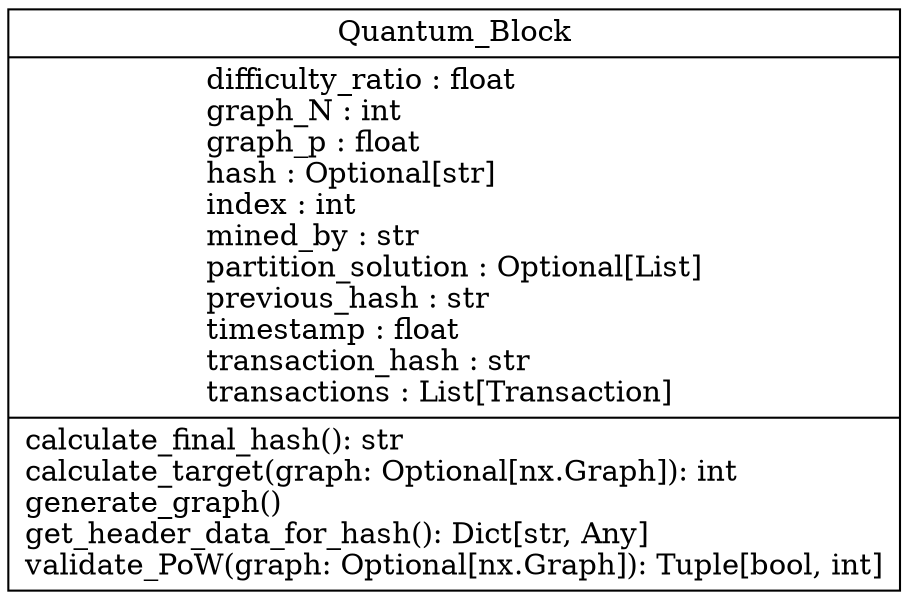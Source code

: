 digraph "classes" {
rankdir=BT
charset="utf-8"
"quantum_block.Quantum_Block" [color="black", fontcolor="black", label=<{Quantum_Block|difficulty_ratio : float<br ALIGN="LEFT"/>graph_N : int<br ALIGN="LEFT"/>graph_p : float<br ALIGN="LEFT"/>hash : Optional[str]<br ALIGN="LEFT"/>index : int<br ALIGN="LEFT"/>mined_by : str<br ALIGN="LEFT"/>partition_solution : Optional[List]<br ALIGN="LEFT"/>previous_hash : str<br ALIGN="LEFT"/>timestamp : float<br ALIGN="LEFT"/>transaction_hash : str<br ALIGN="LEFT"/>transactions : List[Transaction]<br ALIGN="LEFT"/>|calculate_final_hash(): str<br ALIGN="LEFT"/>calculate_target(graph: Optional[nx.Graph]): int<br ALIGN="LEFT"/>generate_graph()<br ALIGN="LEFT"/>get_header_data_for_hash(): Dict[str, Any]<br ALIGN="LEFT"/>validate_PoW(graph: Optional[nx.Graph]): Tuple[bool, int]<br ALIGN="LEFT"/>}>, shape="record", style="solid"];
}
